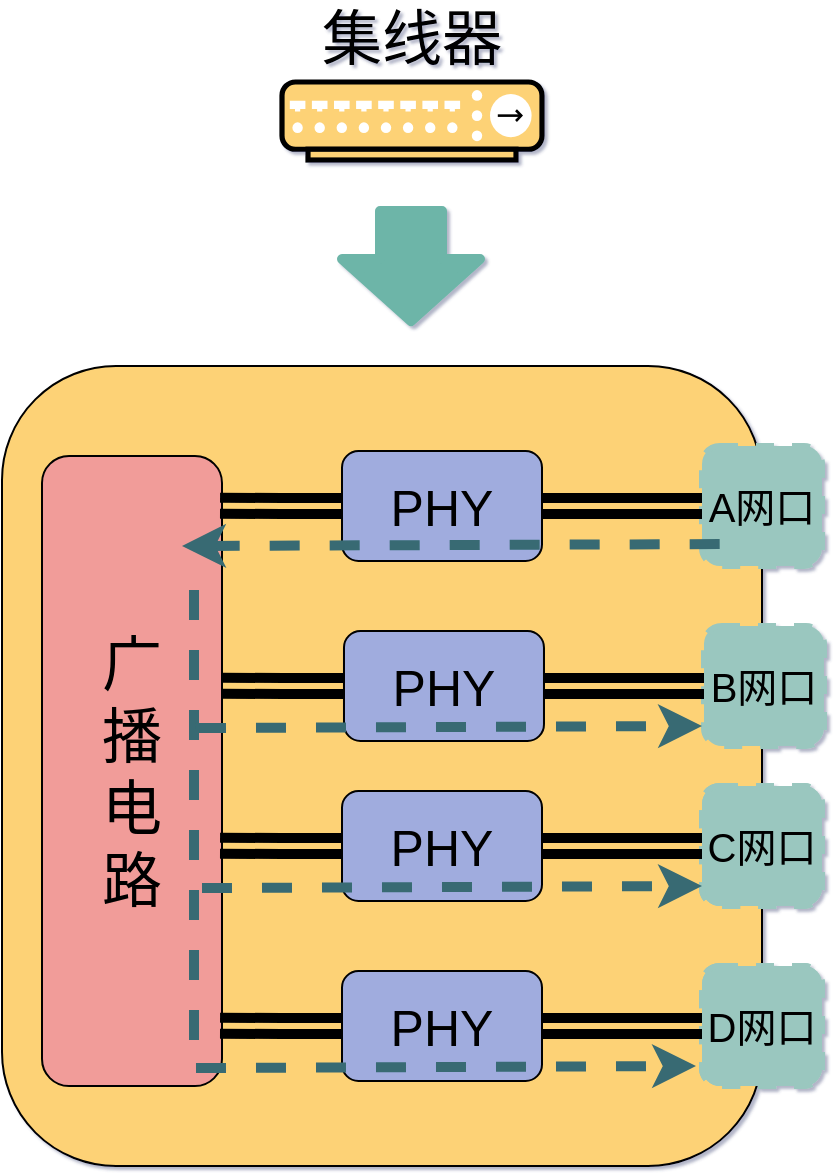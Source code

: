 <mxfile version="21.6.9" type="github">
  <diagram id="3228e29e-7158-1315-38df-8450db1d8a1d" name="Page-1">
    <mxGraphModel dx="1306" dy="757" grid="1" gridSize="10" guides="1" tooltips="1" connect="1" arrows="1" fold="1" page="1" pageScale="1" pageWidth="500" pageHeight="200" background="#ffffff" math="0" shadow="1">
      <root>
        <mxCell id="0" />
        <mxCell id="1" parent="0" />
        <mxCell id="2FnHlDQc3e_-eUdSoOCG-1" value="" style="rounded=1;whiteSpace=wrap;html=1;fillColor=#FDD276;" parent="1" vertex="1">
          <mxGeometry x="45" y="190" width="380" height="400" as="geometry" />
        </mxCell>
        <mxCell id="fYc7Ru6buci-YKz5Eo-_-1" value="" style="fontColor=#0066CC;verticalAlign=top;verticalLabelPosition=bottom;labelPosition=center;align=center;html=1;outlineConnect=0;gradientColor=none;gradientDirection=north;strokeWidth=2;shape=mxgraph.networks.hub;fillColor=#FDD276;" parent="1" vertex="1">
          <mxGeometry x="185" y="48" width="130" height="39" as="geometry" />
        </mxCell>
        <mxCell id="fYc7Ru6buci-YKz5Eo-_-4" value="&lt;span style=&quot;font-size: 30px&quot;&gt;集线器&lt;/span&gt;" style="text;html=1;strokeColor=none;fillColor=none;align=center;verticalAlign=middle;whiteSpace=wrap;rounded=0;" parent="1" vertex="1">
          <mxGeometry x="200" y="10" width="100" height="31" as="geometry" />
        </mxCell>
        <mxCell id="2FnHlDQc3e_-eUdSoOCG-2" value="&lt;font style=&quot;font-size: 20px&quot;&gt;A网口&lt;/font&gt;" style="rounded=1;whiteSpace=wrap;html=1;fillColor=#9AC7BF;strokeColor=#9AC7BF;dashed=1;strokeWidth=3;" parent="1" vertex="1">
          <mxGeometry x="395" y="230" width="60" height="60" as="geometry" />
        </mxCell>
        <mxCell id="2FnHlDQc3e_-eUdSoOCG-4" value="" style="rounded=1;whiteSpace=wrap;html=1;fillColor=#9AC7BF;strokeColor=#9AC7BF;strokeWidth=3;dashed=1;" parent="1" vertex="1">
          <mxGeometry x="395" y="400" width="60" height="60" as="geometry" />
        </mxCell>
        <mxCell id="2FnHlDQc3e_-eUdSoOCG-5" value="" style="rounded=1;whiteSpace=wrap;html=1;fillColor=#9AC7BF;strokeColor=#9AC7BF;strokeWidth=3;dashed=1;" parent="1" vertex="1">
          <mxGeometry x="395" y="490" width="60" height="60" as="geometry" />
        </mxCell>
        <mxCell id="2FnHlDQc3e_-eUdSoOCG-6" value="&lt;span style=&quot;font-size: 30px;&quot;&gt;广&lt;br&gt;播&lt;br&gt;电&lt;br&gt;路&lt;/span&gt;" style="rounded=1;whiteSpace=wrap;html=1;fillColor=#F19C99;" parent="1" vertex="1">
          <mxGeometry x="65" y="235" width="90" height="315" as="geometry" />
        </mxCell>
        <mxCell id="2FnHlDQc3e_-eUdSoOCG-10" style="edgeStyle=orthogonalEdgeStyle;rounded=0;orthogonalLoop=1;jettySize=auto;html=1;exitX=1;exitY=0.5;exitDx=0;exitDy=0;entryX=0;entryY=0.5;entryDx=0;entryDy=0;endArrow=none;endFill=0;strokeWidth=5;shape=link;" parent="1" source="2FnHlDQc3e_-eUdSoOCG-7" target="2FnHlDQc3e_-eUdSoOCG-2" edge="1">
          <mxGeometry relative="1" as="geometry" />
        </mxCell>
        <mxCell id="2FnHlDQc3e_-eUdSoOCG-11" style="edgeStyle=orthogonalEdgeStyle;rounded=0;orthogonalLoop=1;jettySize=auto;html=1;exitX=0;exitY=0.5;exitDx=0;exitDy=0;entryX=0.989;entryY=0.079;entryDx=0;entryDy=0;entryPerimeter=0;endArrow=none;endFill=0;strokeWidth=5;shape=link;" parent="1" source="2FnHlDQc3e_-eUdSoOCG-7" target="2FnHlDQc3e_-eUdSoOCG-6" edge="1">
          <mxGeometry relative="1" as="geometry" />
        </mxCell>
        <mxCell id="2FnHlDQc3e_-eUdSoOCG-7" value="&lt;font style=&quot;font-size: 25px&quot;&gt;PHY&lt;/font&gt;" style="rounded=1;whiteSpace=wrap;html=1;fillColor=#A0ACDE;" parent="1" vertex="1">
          <mxGeometry x="215" y="232.5" width="100" height="55" as="geometry" />
        </mxCell>
        <mxCell id="2FnHlDQc3e_-eUdSoOCG-12" value="&lt;span style=&quot;font-size: 20px&quot;&gt;B网口&lt;/span&gt;" style="rounded=1;whiteSpace=wrap;html=1;fillColor=#9AC7BF;strokeWidth=3;dashed=1;strokeColor=#9AC7BF;" parent="1" vertex="1">
          <mxGeometry x="395.99" y="320" width="60" height="60" as="geometry" />
        </mxCell>
        <mxCell id="2FnHlDQc3e_-eUdSoOCG-13" style="edgeStyle=orthogonalEdgeStyle;rounded=0;orthogonalLoop=1;jettySize=auto;html=1;exitX=1;exitY=0.5;exitDx=0;exitDy=0;entryX=0;entryY=0.5;entryDx=0;entryDy=0;endArrow=none;endFill=0;strokeWidth=5;shape=link;" parent="1" source="2FnHlDQc3e_-eUdSoOCG-15" target="2FnHlDQc3e_-eUdSoOCG-12" edge="1">
          <mxGeometry relative="1" as="geometry" />
        </mxCell>
        <mxCell id="2FnHlDQc3e_-eUdSoOCG-14" style="edgeStyle=orthogonalEdgeStyle;rounded=0;orthogonalLoop=1;jettySize=auto;html=1;exitX=0;exitY=0.5;exitDx=0;exitDy=0;entryX=0.989;entryY=0.079;entryDx=0;entryDy=0;entryPerimeter=0;endArrow=none;endFill=0;strokeWidth=5;shape=link;" parent="1" source="2FnHlDQc3e_-eUdSoOCG-15" edge="1">
          <mxGeometry relative="1" as="geometry">
            <mxPoint x="155" y="349.885" as="targetPoint" />
          </mxGeometry>
        </mxCell>
        <mxCell id="2FnHlDQc3e_-eUdSoOCG-15" value="&lt;font style=&quot;font-size: 25px&quot;&gt;PHY&lt;/font&gt;" style="rounded=1;whiteSpace=wrap;html=1;fillColor=#A0ACDE;" parent="1" vertex="1">
          <mxGeometry x="215.99" y="322.5" width="100" height="55" as="geometry" />
        </mxCell>
        <mxCell id="2FnHlDQc3e_-eUdSoOCG-16" value="&lt;span style=&quot;font-size: 20px&quot;&gt;C网口&lt;/span&gt;" style="rounded=1;whiteSpace=wrap;html=1;fillColor=#9AC7BF;strokeColor=#9AC7BF;strokeWidth=3;dashed=1;" parent="1" vertex="1">
          <mxGeometry x="395" y="400" width="60" height="60" as="geometry" />
        </mxCell>
        <mxCell id="2FnHlDQc3e_-eUdSoOCG-17" style="edgeStyle=orthogonalEdgeStyle;rounded=0;orthogonalLoop=1;jettySize=auto;html=1;exitX=1;exitY=0.5;exitDx=0;exitDy=0;entryX=0;entryY=0.5;entryDx=0;entryDy=0;endArrow=none;endFill=0;strokeWidth=5;shape=link;" parent="1" source="2FnHlDQc3e_-eUdSoOCG-19" target="2FnHlDQc3e_-eUdSoOCG-16" edge="1">
          <mxGeometry relative="1" as="geometry" />
        </mxCell>
        <mxCell id="2FnHlDQc3e_-eUdSoOCG-18" style="edgeStyle=orthogonalEdgeStyle;rounded=0;orthogonalLoop=1;jettySize=auto;html=1;exitX=0;exitY=0.5;exitDx=0;exitDy=0;entryX=0.989;entryY=0.079;entryDx=0;entryDy=0;entryPerimeter=0;endArrow=none;endFill=0;strokeWidth=5;shape=link;" parent="1" source="2FnHlDQc3e_-eUdSoOCG-19" edge="1">
          <mxGeometry relative="1" as="geometry">
            <mxPoint x="154.01" y="429.885" as="targetPoint" />
          </mxGeometry>
        </mxCell>
        <mxCell id="2FnHlDQc3e_-eUdSoOCG-19" value="&lt;font style=&quot;font-size: 25px&quot;&gt;PHY&lt;/font&gt;" style="rounded=1;whiteSpace=wrap;html=1;fillColor=#A0ACDE;" parent="1" vertex="1">
          <mxGeometry x="215" y="402.5" width="100" height="55" as="geometry" />
        </mxCell>
        <mxCell id="2FnHlDQc3e_-eUdSoOCG-20" value="&lt;span style=&quot;font-size: 20px&quot;&gt;D网口&lt;/span&gt;" style="rounded=1;whiteSpace=wrap;html=1;fillColor=#9AC7BF;strokeColor=#9AC7BF;strokeWidth=3;dashed=1;" parent="1" vertex="1">
          <mxGeometry x="395" y="490" width="60" height="60" as="geometry" />
        </mxCell>
        <mxCell id="2FnHlDQc3e_-eUdSoOCG-21" style="edgeStyle=orthogonalEdgeStyle;rounded=0;orthogonalLoop=1;jettySize=auto;html=1;exitX=1;exitY=0.5;exitDx=0;exitDy=0;entryX=0;entryY=0.5;entryDx=0;entryDy=0;endArrow=none;endFill=0;strokeWidth=5;shape=link;" parent="1" source="2FnHlDQc3e_-eUdSoOCG-23" target="2FnHlDQc3e_-eUdSoOCG-20" edge="1">
          <mxGeometry relative="1" as="geometry" />
        </mxCell>
        <mxCell id="2FnHlDQc3e_-eUdSoOCG-22" style="edgeStyle=orthogonalEdgeStyle;rounded=0;orthogonalLoop=1;jettySize=auto;html=1;exitX=0;exitY=0.5;exitDx=0;exitDy=0;entryX=0.989;entryY=0.079;entryDx=0;entryDy=0;entryPerimeter=0;endArrow=none;endFill=0;strokeWidth=5;shape=link;" parent="1" source="2FnHlDQc3e_-eUdSoOCG-23" edge="1">
          <mxGeometry relative="1" as="geometry">
            <mxPoint x="154.01" y="519.885" as="targetPoint" />
          </mxGeometry>
        </mxCell>
        <mxCell id="2FnHlDQc3e_-eUdSoOCG-23" value="&lt;font style=&quot;font-size: 25px&quot;&gt;PHY&lt;/font&gt;" style="rounded=1;whiteSpace=wrap;html=1;fillColor=#A0ACDE;" parent="1" vertex="1">
          <mxGeometry x="215" y="492.5" width="100" height="55" as="geometry" />
        </mxCell>
        <mxCell id="2FnHlDQc3e_-eUdSoOCG-25" value="" style="shape=flexArrow;endArrow=classic;html=1;strokeWidth=5;endWidth=33;endSize=8.67;width=27;strokeColor=#6DB5A8;fillColor=#6DB5A8;" parent="1" edge="1">
          <mxGeometry width="50" height="50" relative="1" as="geometry">
            <mxPoint x="249.5" y="110" as="sourcePoint" />
            <mxPoint x="249.5" y="170" as="targetPoint" />
          </mxGeometry>
        </mxCell>
        <mxCell id="2FnHlDQc3e_-eUdSoOCG-27" value="" style="endArrow=none;dashed=1;html=1;strokeWidth=5;fillColor=#6DB5A8;startArrow=classic;startFill=1;strokeColor=#376B73;" parent="1" edge="1">
          <mxGeometry width="50" height="50" relative="1" as="geometry">
            <mxPoint x="135" y="280" as="sourcePoint" />
            <mxPoint x="415" y="279" as="targetPoint" />
          </mxGeometry>
        </mxCell>
        <mxCell id="2FnHlDQc3e_-eUdSoOCG-29" value="" style="endArrow=none;dashed=1;html=1;strokeWidth=5;fillColor=#6DB5A8;strokeColor=#376B73;" parent="1" edge="1">
          <mxGeometry width="50" height="50" relative="1" as="geometry">
            <mxPoint x="141" y="527" as="sourcePoint" />
            <mxPoint x="141" y="287" as="targetPoint" />
          </mxGeometry>
        </mxCell>
        <mxCell id="2FnHlDQc3e_-eUdSoOCG-30" value="" style="endArrow=classic;dashed=1;html=1;strokeWidth=5;fillColor=#6DB5A8;startArrow=none;startFill=0;endFill=1;strokeColor=#376B73;" parent="1" edge="1">
          <mxGeometry width="50" height="50" relative="1" as="geometry">
            <mxPoint x="142" y="371" as="sourcePoint" />
            <mxPoint x="395" y="370" as="targetPoint" />
          </mxGeometry>
        </mxCell>
        <mxCell id="2FnHlDQc3e_-eUdSoOCG-31" value="" style="endArrow=classic;dashed=1;html=1;strokeWidth=5;fillColor=#6DB5A8;startArrow=none;startFill=0;endFill=1;strokeColor=#376B73;" parent="1" edge="1">
          <mxGeometry width="50" height="50" relative="1" as="geometry">
            <mxPoint x="145" y="451" as="sourcePoint" />
            <mxPoint x="395" y="450" as="targetPoint" />
          </mxGeometry>
        </mxCell>
        <mxCell id="2FnHlDQc3e_-eUdSoOCG-32" value="" style="endArrow=classic;dashed=1;html=1;strokeWidth=5;fillColor=#6DB5A8;startArrow=none;startFill=0;endFill=1;strokeColor=#376B73;" parent="1" edge="1">
          <mxGeometry width="50" height="50" relative="1" as="geometry">
            <mxPoint x="142" y="541" as="sourcePoint" />
            <mxPoint x="392" y="540" as="targetPoint" />
          </mxGeometry>
        </mxCell>
      </root>
    </mxGraphModel>
  </diagram>
</mxfile>
